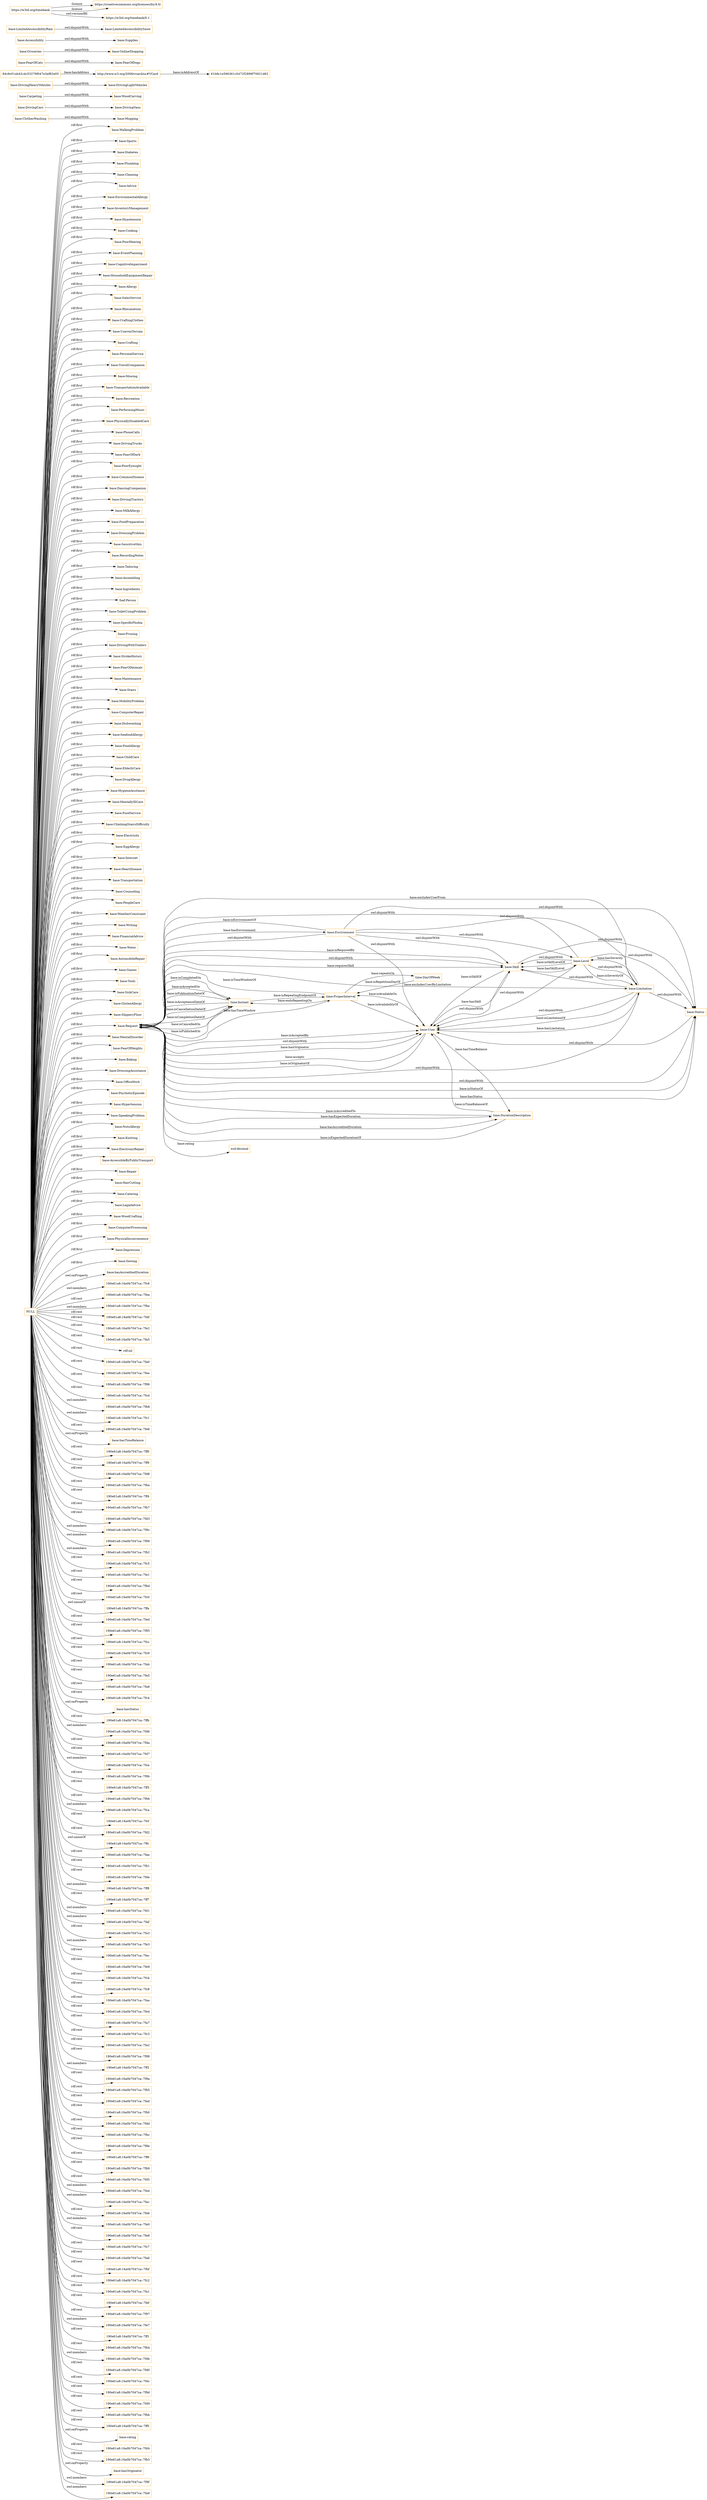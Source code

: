 digraph ar2dtool_diagram { 
rankdir=LR;
size="1501"
node [shape = rectangle, color="orange"]; "base:WalkingProblem" "base:Sports" "base:Mopping" "base:Diabetes" "base:Plumbing" "base:Cleaning" "base:Advice" "base:DrivingCars" "base:EnvironmentalAllergy" "base:InventoryManagement" "base:Hypotension" "base:Cooking" "base:PoorHearing" "base:EventPlanning" "base:CognitiveImpairment" "time:Instant" "base:HouseholdEquipmentRepair" "base:Allergy" "base:SalesService" "base:Rheumatism" "time:DayOfWeek" "base:CraftingClothes" "base:UnevenTerrain" "base:Crafting" "base:Carpeting" "base:PersonalService" "base:DrivingHeavyVehicles" "time:ProperInterval" "base:TravelCompanion" "base:Mowing" "base:TransportationAvailable" "base:Recreation" "base:PerformingMusic" "base:PhysicallyDisabledCare" "base:PhoneCalls" "base:DrivingTrucks" "base:FearOfDark" "base:PoorEyesight" "base:CommonDisease" "61b8c1e596361c5472f2899f70921d62" "base:DancingCompanion" "base:DrivingTractors" "base:FearOfDogs" "base:MilkAllergy" "base:Groceries" "base:FoodPreparation" "base:DressingProblem" "84c9c01ab42c4c53279f047e3ef82e05" "base:SensitiveSkin" "base:RecordingNotes" "base:Tailoring" "base:Assembling" "base:Level" "base:Ingredients" "foaf:Person" "base:Limitation" "base:ToiletUsingProblem" "base:SpecificPhobia" "base:Pruning" "base:DrivingWithTrailers" "base:StrokeHistory" "base:WoodCarving" "base:FearOfAnimals" "base:Maintenance" "base:User" "base:Stairs" "base:MobilityProblem" "base:ComputerRepair" "base:Dishwashing" "base:SeafoodAllergy" "base:FoodAllergy" "base:ChildCare" "base:DrivingVans" "base:ClothesWashing" "base:OnlineShopping" "base:Accessibility" "base:ElderlyCare" "base:DrugAllergy" "base:HygieneAssitance" "base:MentallyIllCare" "base:Environment" "base:FoodService" "base:ClimbingStairsDifficulty" "base:Electricity" "base:EggAllergy" "base:Internet" "base:HeartDisease" "time:DurationDescription" "base:Transportation" "base:Status" "base:Counseling" "base:PeopleCare" "base:WeatherConstraint" "base:Writing" "base:FinancialAdvice" "base:Water" "base:LimitedAccessibilityRain" "base:AutomobileRepair" "base:Games" "base:Tools" "base:SickCare" "http://www.w3.org/2006/vcard/ns#VCard" "base:GlutenAllergy" "base:SlipperyFloor" "base:Request" "base:FearOfCats" "base:MentalDisorder" "base:FearOfHeights" "base:Baking" "base:DrivingLightVehicles" "base:DressingAssistance" "base:OfficeWork" "base:PsychoticEpisode" "base:Hypertension" "base:SpeakingProblem" "base:NutsAllergy" "base:Knitting" "base:LimitedAccessibilitySnow" "base:ElectronicRepair" "base:AccessibleByPublicTransport" "base:Repair" "base:Skill" "base:Supplies" "base:HairCutting" "base:Catering" "base:LegalAdvice" "base:WoodCrafting" "base:ComputerProcessing" "base:PhysicalInconvenience" "base:Depression" "base:Sewing" ; /*classes style*/
	"base:Groceries" -> "base:OnlineShopping" [ label = "owl:disjointWith" ];
	"base:FearOfCats" -> "base:FearOfDogs" [ label = "owl:disjointWith" ];
	"base:LimitedAccessibilityRain" -> "base:LimitedAccessibilitySnow" [ label = "owl:disjointWith" ];
	"base:Limitation" -> "base:User" [ label = "owl:disjointWith" ];
	"base:Limitation" -> "base:Status" [ label = "owl:disjointWith" ];
	"base:Limitation" -> "base:Skill" [ label = "owl:disjointWith" ];
	"base:Limitation" -> "base:Request" [ label = "owl:disjointWith" ];
	"base:Request" -> "base:User" [ label = "owl:disjointWith" ];
	"base:Request" -> "base:Status" [ label = "owl:disjointWith" ];
	"base:Request" -> "base:Skill" [ label = "owl:disjointWith" ];
	"base:Carpeting" -> "base:WoodCarving" [ label = "owl:disjointWith" ];
	"base:DrivingHeavyVehicles" -> "base:DrivingLightVehicles" [ label = "owl:disjointWith" ];
	"base:Accessibility" -> "base:Supplies" [ label = "owl:disjointWith" ];
	"base:Skill" -> "base:User" [ label = "owl:disjointWith" ];
	"base:Skill" -> "base:Status" [ label = "owl:disjointWith" ];
	"NULL" -> "base:hasAccreditedDuration" [ label = "owl:onProperty" ];
	"NULL" -> "base:MentallyIllCare" [ label = "rdf:first" ];
	"NULL" -> "190e61a8:16a0b7047ca:-7fc6" [ label = "owl:members" ];
	"NULL" -> "190e61a8:16a0b7047ca:-7fea" [ label = "rdf:rest" ];
	"NULL" -> "190e61a8:16a0b7047ca:-7fbe" [ label = "owl:members" ];
	"NULL" -> "base:FearOfHeights" [ label = "rdf:first" ];
	"NULL" -> "190e61a8:16a0b7047ca:-7fdf" [ label = "rdf:rest" ];
	"NULL" -> "190e61a8:16a0b7047ca:-7fe2" [ label = "rdf:rest" ];
	"NULL" -> "base:DressingAssistance" [ label = "rdf:first" ];
	"NULL" -> "190e61a8:16a0b7047ca:-7fa5" [ label = "rdf:rest" ];
	"NULL" -> "base:Water" [ label = "rdf:first" ];
	"NULL" -> "base:RecordingNotes" [ label = "rdf:first" ];
	"NULL" -> "base:AutomobileRepair" [ label = "rdf:first" ];
	"NULL" -> "rdf:nil" [ label = "rdf:rest" ];
	"NULL" -> "base:PersonalService" [ label = "rdf:first" ];
	"NULL" -> "base:HygieneAssitance" [ label = "rdf:first" ];
	"NULL" -> "190e61a8:16a0b7047ca:-7fa0" [ label = "rdf:rest" ];
	"NULL" -> "190e61a8:16a0b7047ca:-7fee" [ label = "rdf:rest" ];
	"NULL" -> "base:SeafoodAllergy" [ label = "rdf:first" ];
	"NULL" -> "190e61a8:16a0b7047ca:-7f96" [ label = "rdf:rest" ];
	"NULL" -> "190e61a8:16a0b7047ca:-7fcd" [ label = "rdf:rest" ];
	"NULL" -> "base:Pruning" [ label = "rdf:first" ];
	"NULL" -> "190e61a8:16a0b7047ca:-7fb8" [ label = "owl:members" ];
	"NULL" -> "190e61a8:16a0b7047ca:-7fc1" [ label = "owl:members" ];
	"NULL" -> "190e61a8:16a0b7047ca:-7fe6" [ label = "rdf:rest" ];
	"NULL" -> "base:Tools" [ label = "rdf:first" ];
	"NULL" -> "base:SalesService" [ label = "rdf:first" ];
	"NULL" -> "base:hasTimeBalance" [ label = "owl:onProperty" ];
	"NULL" -> "base:StrokeHistory" [ label = "rdf:first" ];
	"NULL" -> "base:OfficeWork" [ label = "rdf:first" ];
	"NULL" -> "190e61a8:16a0b7047ca:-7ff0" [ label = "rdf:rest" ];
	"NULL" -> "base:Assembling" [ label = "rdf:first" ];
	"NULL" -> "base:Sewing" [ label = "rdf:first" ];
	"NULL" -> "base:FoodAllergy" [ label = "rdf:first" ];
	"NULL" -> "base:DrugAllergy" [ label = "rdf:first" ];
	"NULL" -> "base:DrivingTrucks" [ label = "rdf:first" ];
	"NULL" -> "base:NutsAllergy" [ label = "rdf:first" ];
	"NULL" -> "190e61a8:16a0b7047ca:-7ff9" [ label = "rdf:rest" ];
	"NULL" -> "base:Recreation" [ label = "rdf:first" ];
	"NULL" -> "190e61a8:16a0b7047ca:-7fd8" [ label = "rdf:rest" ];
	"NULL" -> "190e61a8:16a0b7047ca:-7fba" [ label = "rdf:rest" ];
	"NULL" -> "base:Electricity" [ label = "rdf:first" ];
	"NULL" -> "190e61a8:16a0b7047ca:-7ff4" [ label = "rdf:rest" ];
	"NULL" -> "190e61a8:16a0b7047ca:-7fb7" [ label = "rdf:rest" ];
	"NULL" -> "190e61a8:16a0b7047ca:-7fd3" [ label = "rdf:rest" ];
	"NULL" -> "base:FoodService" [ label = "rdf:first" ];
	"NULL" -> "base:Games" [ label = "rdf:first" ];
	"NULL" -> "base:Sports" [ label = "rdf:first" ];
	"NULL" -> "base:AccessibleByPublicTransport" [ label = "rdf:first" ];
	"NULL" -> "base:Cooking" [ label = "rdf:first" ];
	"NULL" -> "base:Transportation" [ label = "rdf:first" ];
	"NULL" -> "190e61a8:16a0b7047ca:-7f9c" [ label = "owl:members" ];
	"NULL" -> "base:ClimbingStairsDifficulty" [ label = "rdf:first" ];
	"NULL" -> "base:FoodPreparation" [ label = "rdf:first" ];
	"NULL" -> "base:SlipperyFloor" [ label = "rdf:first" ];
	"NULL" -> "190e61a8:16a0b7047ca:-7f99" [ label = "owl:members" ];
	"NULL" -> "base:DrivingWithTrailers" [ label = "rdf:first" ];
	"NULL" -> "190e61a8:16a0b7047ca:-7fb2" [ label = "owl:members" ];
	"NULL" -> "190e61a8:16a0b7047ca:-7fc5" [ label = "rdf:rest" ];
	"NULL" -> "base:Diabetes" [ label = "rdf:first" ];
	"NULL" -> "190e61a8:16a0b7047ca:-7fe1" [ label = "rdf:rest" ];
	"NULL" -> "190e61a8:16a0b7047ca:-7fbd" [ label = "rdf:rest" ];
	"NULL" -> "base:Plumbing" [ label = "rdf:first" ];
	"NULL" -> "190e61a8:16a0b7047ca:-7fc0" [ label = "rdf:rest" ];
	"NULL" -> "190e61a8:16a0b7047ca:-7ffa" [ label = "owl:unionOf" ];
	"NULL" -> "190e61a8:16a0b7047ca:-7fed" [ label = "rdf:rest" ];
	"NULL" -> "190e61a8:16a0b7047ca:-7f95" [ label = "rdf:rest" ];
	"NULL" -> "190e61a8:16a0b7047ca:-7fcc" [ label = "rdf:rest" ];
	"NULL" -> "190e61a8:16a0b7047ca:-7fc9" [ label = "rdf:rest" ];
	"NULL" -> "190e61a8:16a0b7047ca:-7fab" [ label = "rdf:rest" ];
	"NULL" -> "190e61a8:16a0b7047ca:-7fe5" [ label = "rdf:rest" ];
	"NULL" -> "190e61a8:16a0b7047ca:-7fa8" [ label = "rdf:rest" ];
	"NULL" -> "190e61a8:16a0b7047ca:-7fc4" [ label = "rdf:rest" ];
	"NULL" -> "base:SpecificPhobia" [ label = "rdf:first" ];
	"NULL" -> "base:hasStatus" [ label = "owl:onProperty" ];
	"NULL" -> "base:Knitting" [ label = "rdf:first" ];
	"NULL" -> "base:ElderlyCare" [ label = "rdf:first" ];
	"NULL" -> "base:Rheumatism" [ label = "rdf:first" ];
	"NULL" -> "base:Ingredients" [ label = "rdf:first" ];
	"NULL" -> "base:Maintenance" [ label = "rdf:first" ];
	"NULL" -> "190e61a8:16a0b7047ca:-7ffb" [ label = "rdf:rest" ];
	"NULL" -> "base:Allergy" [ label = "rdf:first" ];
	"NULL" -> "190e61a8:16a0b7047ca:-7fd6" [ label = "owl:members" ];
	"NULL" -> "190e61a8:16a0b7047ca:-7fda" [ label = "rdf:rest" ];
	"NULL" -> "190e61a8:16a0b7047ca:-7fd7" [ label = "rdf:rest" ];
	"NULL" -> "190e61a8:16a0b7047ca:-7fce" [ label = "owl:members" ];
	"NULL" -> "base:SpeakingProblem" [ label = "rdf:first" ];
	"NULL" -> "190e61a8:16a0b7047ca:-7f9b" [ label = "rdf:rest" ];
	"NULL" -> "190e61a8:16a0b7047ca:-7ff3" [ label = "rdf:rest" ];
	"NULL" -> "190e61a8:16a0b7047ca:-7fb6" [ label = "rdf:rest" ];
	"NULL" -> "190e61a8:16a0b7047ca:-7fca" [ label = "owl:members" ];
	"NULL" -> "base:DressingProblem" [ label = "rdf:first" ];
	"NULL" -> "190e61a8:16a0b7047ca:-7fcf" [ label = "rdf:rest" ];
	"NULL" -> "190e61a8:16a0b7047ca:-7fd2" [ label = "rdf:rest" ];
	"NULL" -> "190e61a8:16a0b7047ca:-7ffc" [ label = "owl:unionOf" ];
	"NULL" -> "190e61a8:16a0b7047ca:-7fae" [ label = "rdf:rest" ];
	"NULL" -> "190e61a8:16a0b7047ca:-7fb1" [ label = "rdf:rest" ];
	"NULL" -> "190e61a8:16a0b7047ca:-7fde" [ label = "rdf:rest" ];
	"NULL" -> "base:PoorEyesight" [ label = "rdf:first" ];
	"NULL" -> "base:WeatherConstraint" [ label = "rdf:first" ];
	"NULL" -> "190e61a8:16a0b7047ca:-7ff8" [ label = "owl:members" ];
	"NULL" -> "base:EventPlanning" [ label = "rdf:first" ];
	"NULL" -> "base:HeartDisease" [ label = "rdf:first" ];
	"NULL" -> "190e61a8:16a0b7047ca:-7ff7" [ label = "rdf:rest" ];
	"NULL" -> "base:DrivingTractors" [ label = "rdf:first" ];
	"NULL" -> "190e61a8:16a0b7047ca:-7fd1" [ label = "owl:members" ];
	"NULL" -> "base:MobilityProblem" [ label = "rdf:first" ];
	"NULL" -> "base:LegalAdvice" [ label = "rdf:first" ];
	"NULL" -> "base:Writing" [ label = "rdf:first" ];
	"NULL" -> "base:CognitiveImpairment" [ label = "rdf:first" ];
	"NULL" -> "base:FearOfAnimals" [ label = "rdf:first" ];
	"NULL" -> "base:TransportationAvailable" [ label = "rdf:first" ];
	"NULL" -> "base:MilkAllergy" [ label = "rdf:first" ];
	"NULL" -> "190e61a8:16a0b7047ca:-7faf" [ label = "owl:members" ];
	"NULL" -> "190e61a8:16a0b7047ca:-7fa3" [ label = "rdf:rest" ];
	"NULL" -> "base:ChildCare" [ label = "rdf:first" ];
	"NULL" -> "190e61a8:16a0b7047ca:-7fe3" [ label = "owl:members" ];
	"NULL" -> "190e61a8:16a0b7047ca:-7fec" [ label = "rdf:rest" ];
	"NULL" -> "base:ElectronicRepair" [ label = "rdf:first" ];
	"NULL" -> "190e61a8:16a0b7047ca:-7fe9" [ label = "rdf:rest" ];
	"NULL" -> "base:Depression" [ label = "rdf:first" ];
	"NULL" -> "190e61a8:16a0b7047ca:-7fcb" [ label = "rdf:rest" ];
	"NULL" -> "base:EnvironmentalAllergy" [ label = "rdf:first" ];
	"NULL" -> "190e61a8:16a0b7047ca:-7fc8" [ label = "rdf:rest" ];
	"NULL" -> "base:Dishwashing" [ label = "rdf:first" ];
	"NULL" -> "190e61a8:16a0b7047ca:-7faa" [ label = "rdf:rest" ];
	"NULL" -> "190e61a8:16a0b7047ca:-7fe4" [ label = "rdf:rest" ];
	"NULL" -> "190e61a8:16a0b7047ca:-7fa7" [ label = "rdf:rest" ];
	"NULL" -> "base:PhysicalInconvenience" [ label = "rdf:first" ];
	"NULL" -> "190e61a8:16a0b7047ca:-7fc3" [ label = "rdf:rest" ];
	"NULL" -> "base:PoorHearing" [ label = "rdf:first" ];
	"NULL" -> "base:InventoryManagement" [ label = "rdf:first" ];
	"NULL" -> "base:ToiletUsingProblem" [ label = "rdf:first" ];
	"NULL" -> "190e61a8:16a0b7047ca:-7fa2" [ label = "rdf:rest" ];
	"NULL" -> "base:Advice" [ label = "rdf:first" ];
	"NULL" -> "190e61a8:16a0b7047ca:-7f98" [ label = "rdf:rest" ];
	"NULL" -> "base:Stairs" [ label = "rdf:first" ];
	"NULL" -> "190e61a8:16a0b7047ca:-7ff2" [ label = "owl:members" ];
	"NULL" -> "base:Hypertension" [ label = "rdf:first" ];
	"NULL" -> "190e61a8:16a0b7047ca:-7f9a" [ label = "rdf:rest" ];
	"NULL" -> "190e61a8:16a0b7047ca:-7fb5" [ label = "rdf:rest" ];
	"NULL" -> "base:TravelCompanion" [ label = "rdf:first" ];
	"NULL" -> "190e61a8:16a0b7047ca:-7fad" [ label = "rdf:rest" ];
	"NULL" -> "190e61a8:16a0b7047ca:-7fb0" [ label = "rdf:rest" ];
	"NULL" -> "base:PerformingMusic" [ label = "rdf:first" ];
	"NULL" -> "base:Counseling" [ label = "rdf:first" ];
	"NULL" -> "base:PeopleCare" [ label = "rdf:first" ];
	"NULL" -> "190e61a8:16a0b7047ca:-7fdd" [ label = "rdf:rest" ];
	"NULL" -> "base:Hypotension" [ label = "rdf:first" ];
	"NULL" -> "base:EggAllergy" [ label = "rdf:first" ];
	"NULL" -> "190e61a8:16a0b7047ca:-7fbc" [ label = "rdf:rest" ];
	"NULL" -> "base:MentalDisorder" [ label = "rdf:first" ];
	"NULL" -> "190e61a8:16a0b7047ca:-7f9e" [ label = "rdf:rest" ];
	"NULL" -> "190e61a8:16a0b7047ca:-7ff6" [ label = "rdf:rest" ];
	"NULL" -> "190e61a8:16a0b7047ca:-7fb9" [ label = "rdf:rest" ];
	"NULL" -> "base:WoodCrafting" [ label = "rdf:first" ];
	"NULL" -> "base:ComputerProcessing" [ label = "rdf:first" ];
	"NULL" -> "190e61a8:16a0b7047ca:-7fd5" [ label = "rdf:rest" ];
	"NULL" -> "base:UnevenTerrain" [ label = "rdf:first" ];
	"NULL" -> "base:FearOfDark" [ label = "rdf:first" ];
	"NULL" -> "foaf:Person" [ label = "rdf:first" ];
	"NULL" -> "base:Baking" [ label = "rdf:first" ];
	"NULL" -> "190e61a8:16a0b7047ca:-7fa4" [ label = "owl:members" ];
	"NULL" -> "base:Tailoring" [ label = "rdf:first" ];
	"NULL" -> "base:SensitiveSkin" [ label = "rdf:first" ];
	"NULL" -> "base:SickCare" [ label = "rdf:first" ];
	"NULL" -> "190e61a8:16a0b7047ca:-7fac" [ label = "owl:members" ];
	"NULL" -> "base:DancingCompanion" [ label = "rdf:first" ];
	"NULL" -> "190e61a8:16a0b7047ca:-7feb" [ label = "rdf:rest" ];
	"NULL" -> "190e61a8:16a0b7047ca:-7fe0" [ label = "owl:members" ];
	"NULL" -> "base:Request" [ label = "rdf:first" ];
	"NULL" -> "base:HairCutting" [ label = "rdf:first" ];
	"NULL" -> "190e61a8:16a0b7047ca:-7fe8" [ label = "rdf:rest" ];
	"NULL" -> "base:FinancialAdvice" [ label = "rdf:first" ];
	"NULL" -> "190e61a8:16a0b7047ca:-7fc7" [ label = "rdf:rest" ];
	"NULL" -> "190e61a8:16a0b7047ca:-7fa6" [ label = "rdf:rest" ];
	"NULL" -> "190e61a8:16a0b7047ca:-7fbf" [ label = "rdf:rest" ];
	"NULL" -> "base:CraftingClothes" [ label = "rdf:first" ];
	"NULL" -> "190e61a8:16a0b7047ca:-7fc2" [ label = "rdf:rest" ];
	"NULL" -> "190e61a8:16a0b7047ca:-7fa1" [ label = "rdf:rest" ];
	"NULL" -> "190e61a8:16a0b7047ca:-7fef" [ label = "rdf:rest" ];
	"NULL" -> "190e61a8:16a0b7047ca:-7f97" [ label = "rdf:rest" ];
	"NULL" -> "base:Internet" [ label = "rdf:first" ];
	"NULL" -> "base:GlutenAllergy" [ label = "rdf:first" ];
	"NULL" -> "base:PhysicallyDisabledCare" [ label = "rdf:first" ];
	"NULL" -> "base:PsychoticEpisode" [ label = "rdf:first" ];
	"NULL" -> "base:Mowing" [ label = "rdf:first" ];
	"NULL" -> "190e61a8:16a0b7047ca:-7fe7" [ label = "owl:members" ];
	"NULL" -> "190e61a8:16a0b7047ca:-7ff1" [ label = "rdf:rest" ];
	"NULL" -> "190e61a8:16a0b7047ca:-7fb4" [ label = "rdf:rest" ];
	"NULL" -> "190e61a8:16a0b7047ca:-7fdb" [ label = "owl:members" ];
	"NULL" -> "base:Crafting" [ label = "rdf:first" ];
	"NULL" -> "190e61a8:16a0b7047ca:-7fd0" [ label = "rdf:rest" ];
	"NULL" -> "base:Cleaning" [ label = "rdf:first" ];
	"NULL" -> "base:CommonDisease" [ label = "rdf:first" ];
	"NULL" -> "190e61a8:16a0b7047ca:-7fdc" [ label = "rdf:rest" ];
	"NULL" -> "190e61a8:16a0b7047ca:-7f9d" [ label = "rdf:rest" ];
	"NULL" -> "190e61a8:16a0b7047ca:-7fd9" [ label = "rdf:rest" ];
	"NULL" -> "base:WalkingProblem" [ label = "rdf:first" ];
	"NULL" -> "190e61a8:16a0b7047ca:-7fbb" [ label = "rdf:rest" ];
	"NULL" -> "base:Repair" [ label = "rdf:first" ];
	"NULL" -> "base:ComputerRepair" [ label = "rdf:first" ];
	"NULL" -> "190e61a8:16a0b7047ca:-7ff5" [ label = "rdf:rest" ];
	"NULL" -> "base:rating" [ label = "owl:onProperty" ];
	"NULL" -> "190e61a8:16a0b7047ca:-7fd4" [ label = "rdf:rest" ];
	"NULL" -> "190e61a8:16a0b7047ca:-7fb3" [ label = "rdf:rest" ];
	"NULL" -> "base:hasOriginator" [ label = "owl:onProperty" ];
	"NULL" -> "190e61a8:16a0b7047ca:-7f9f" [ label = "owl:members" ];
	"NULL" -> "base:PhoneCalls" [ label = "rdf:first" ];
	"NULL" -> "190e61a8:16a0b7047ca:-7fa9" [ label = "owl:members" ];
	"NULL" -> "base:HouseholdEquipmentRepair" [ label = "rdf:first" ];
	"NULL" -> "base:Catering" [ label = "rdf:first" ];
	"base:DrivingCars" -> "base:DrivingVans" [ label = "owl:disjointWith" ];
	"base:Status" -> "base:User" [ label = "owl:disjointWith" ];
	"https://w3id.org/timebank" -> "https://creativecommons.org/licenses/by/4.0/" [ label = ":license" ];
	"https://w3id.org/timebank" -> "https://w3id.org/timebank/0.1" [ label = "owl:versionIRI" ];
	"https://w3id.org/timebank" -> "https://creativecommons.org/licenses/by/4.0/" [ label = ":license" ];
	"base:Level" -> "base:User" [ label = "owl:disjointWith" ];
	"base:Level" -> "base:Status" [ label = "owl:disjointWith" ];
	"base:Level" -> "base:Skill" [ label = "owl:disjointWith" ];
	"base:Level" -> "base:Request" [ label = "owl:disjointWith" ];
	"base:Level" -> "base:Limitation" [ label = "owl:disjointWith" ];
	"base:ClothesWashing" -> "base:Mopping" [ label = "owl:disjointWith" ];
	"base:Environment" -> "base:Request" [ label = "owl:disjointWith" ];
	"base:Environment" -> "base:Limitation" [ label = "owl:disjointWith" ];
	"base:Environment" -> "base:Status" [ label = "owl:disjointWith" ];
	"base:Environment" -> "base:Skill" [ label = "owl:disjointWith" ];
	"base:Environment" -> "base:User" [ label = "owl:disjointWith" ];
	"base:Environment" -> "base:Level" [ label = "owl:disjointWith" ];
	"time:Instant" -> "base:Request" [ label = "base:isPublicationDateOf" ];
	"base:Level" -> "base:Limitation" [ label = "base:isSeverityOf" ];
	"time:ProperInterval" -> "time:Instant" [ label = "base:endsRepeatingOn" ];
	"base:Request" -> "time:Instant" [ label = "base:isCancelledOn" ];
	"time:ProperInterval" -> "base:Request" [ label = "base:isTimeWindowOf" ];
	"base:Request" -> "time:Instant" [ label = "base:isPublishedOn" ];
	"base:Request" -> "time:ProperInterval" [ label = "base:hasTimeWindow" ];
	"base:Skill" -> "base:User" [ label = "base:isSkillOf" ];
	"time:Instant" -> "time:ProperInterval" [ label = "base:isRepeatingEndpointOf" ];
	"base:Request" -> "time:Instant" [ label = "base:isCompletedOn" ];
	"base:Request" -> "base:Environment" [ label = "base:hasEnvironment" ];
	"base:Request" -> "xsd:decimal" [ label = "base:rating" ];
	"base:Level" -> "base:Skill" [ label = "base:isSkillLevelOf" ];
	"base:User" -> "base:Skill" [ label = "base:hasSkill" ];
	"base:Request" -> "time:DurationDescription" [ label = "base:hasAccreditedDuration" ];
	"base:User" -> "base:Request" [ label = "base:accepts" ];
	"time:Instant" -> "base:Request" [ label = "base:isAcceptanceDateOf" ];
	"base:Limitation" -> "base:User" [ label = "base:isLimitationOf" ];
	"time:Instant" -> "base:Request" [ label = "base:isCancellationDateOf" ];
	"http://www.w3.org/2006/vcard/ns#VCard" -> "61b8c1e596361c5472f2899f70921d62" [ label = "base:isAddressOf" ];
	"base:User" -> "time:DurationDescription" [ label = "base:hasTimeBalance" ];
	"base:User" -> "base:Request" [ label = "base:isOriginatorOf" ];
	"time:DurationDescription" -> "base:User" [ label = "base:isTimeBalanceOf" ];
	"base:Request" -> "base:Skill" [ label = "base:requiresSkill" ];
	"time:DurationDescription" -> "base:Request" [ label = "base:isExpectedDurationOf" ];
	"time:DayOfWeek" -> "time:ProperInterval" [ label = "base:isRepetitionDayOf" ];
	"base:Request" -> "base:Limitation" [ label = "base:excludesUserByLimitation" ];
	"base:Environment" -> "base:Request" [ label = "base:isEnvironmentOf" ];
	"base:Limitation" -> "base:Level" [ label = "base:hasSeverity" ];
	"base:Status" -> "base:Request" [ label = "base:isStatusOf" ];
	"base:Request" -> "base:User" [ label = "base:isAcceptedBy" ];
	"base:Request" -> "base:Status" [ label = "base:hasStatus" ];
	"time:ProperInterval" -> "base:User" [ label = "base:isAvailabilityOf" ];
	"time:ProperInterval" -> "time:DayOfWeek" [ label = "base:repeatsOn" ];
	"base:Limitation" -> "base:Request" [ label = "base:excludesUserFrom" ];
	"base:Request" -> "time:Instant" [ label = "base:isAcceptedOn" ];
	"base:Skill" -> "base:Request" [ label = "base:isRequiredBy" ];
	"base:User" -> "time:ProperInterval" [ label = "base:isAvailableOn" ];
	"base:Request" -> "time:DurationDescription" [ label = "base:hasExpectedDuration" ];
	"base:User" -> "base:Limitation" [ label = "base:hasLimitation" ];
	"time:Instant" -> "base:Request" [ label = "base:isCompletionDateOf" ];
	"84c9c01ab42c4c53279f047e3ef82e05" -> "http://www.w3.org/2006/vcard/ns#VCard" [ label = "base:hasAddress" ];
	"base:Request" -> "base:User" [ label = "base:hasOriginator" ];
	"time:DurationDescription" -> "base:Request" [ label = "base:isAccreditedTo" ];
	"base:Skill" -> "base:Level" [ label = "base:hasSkillLevel" ];

}
